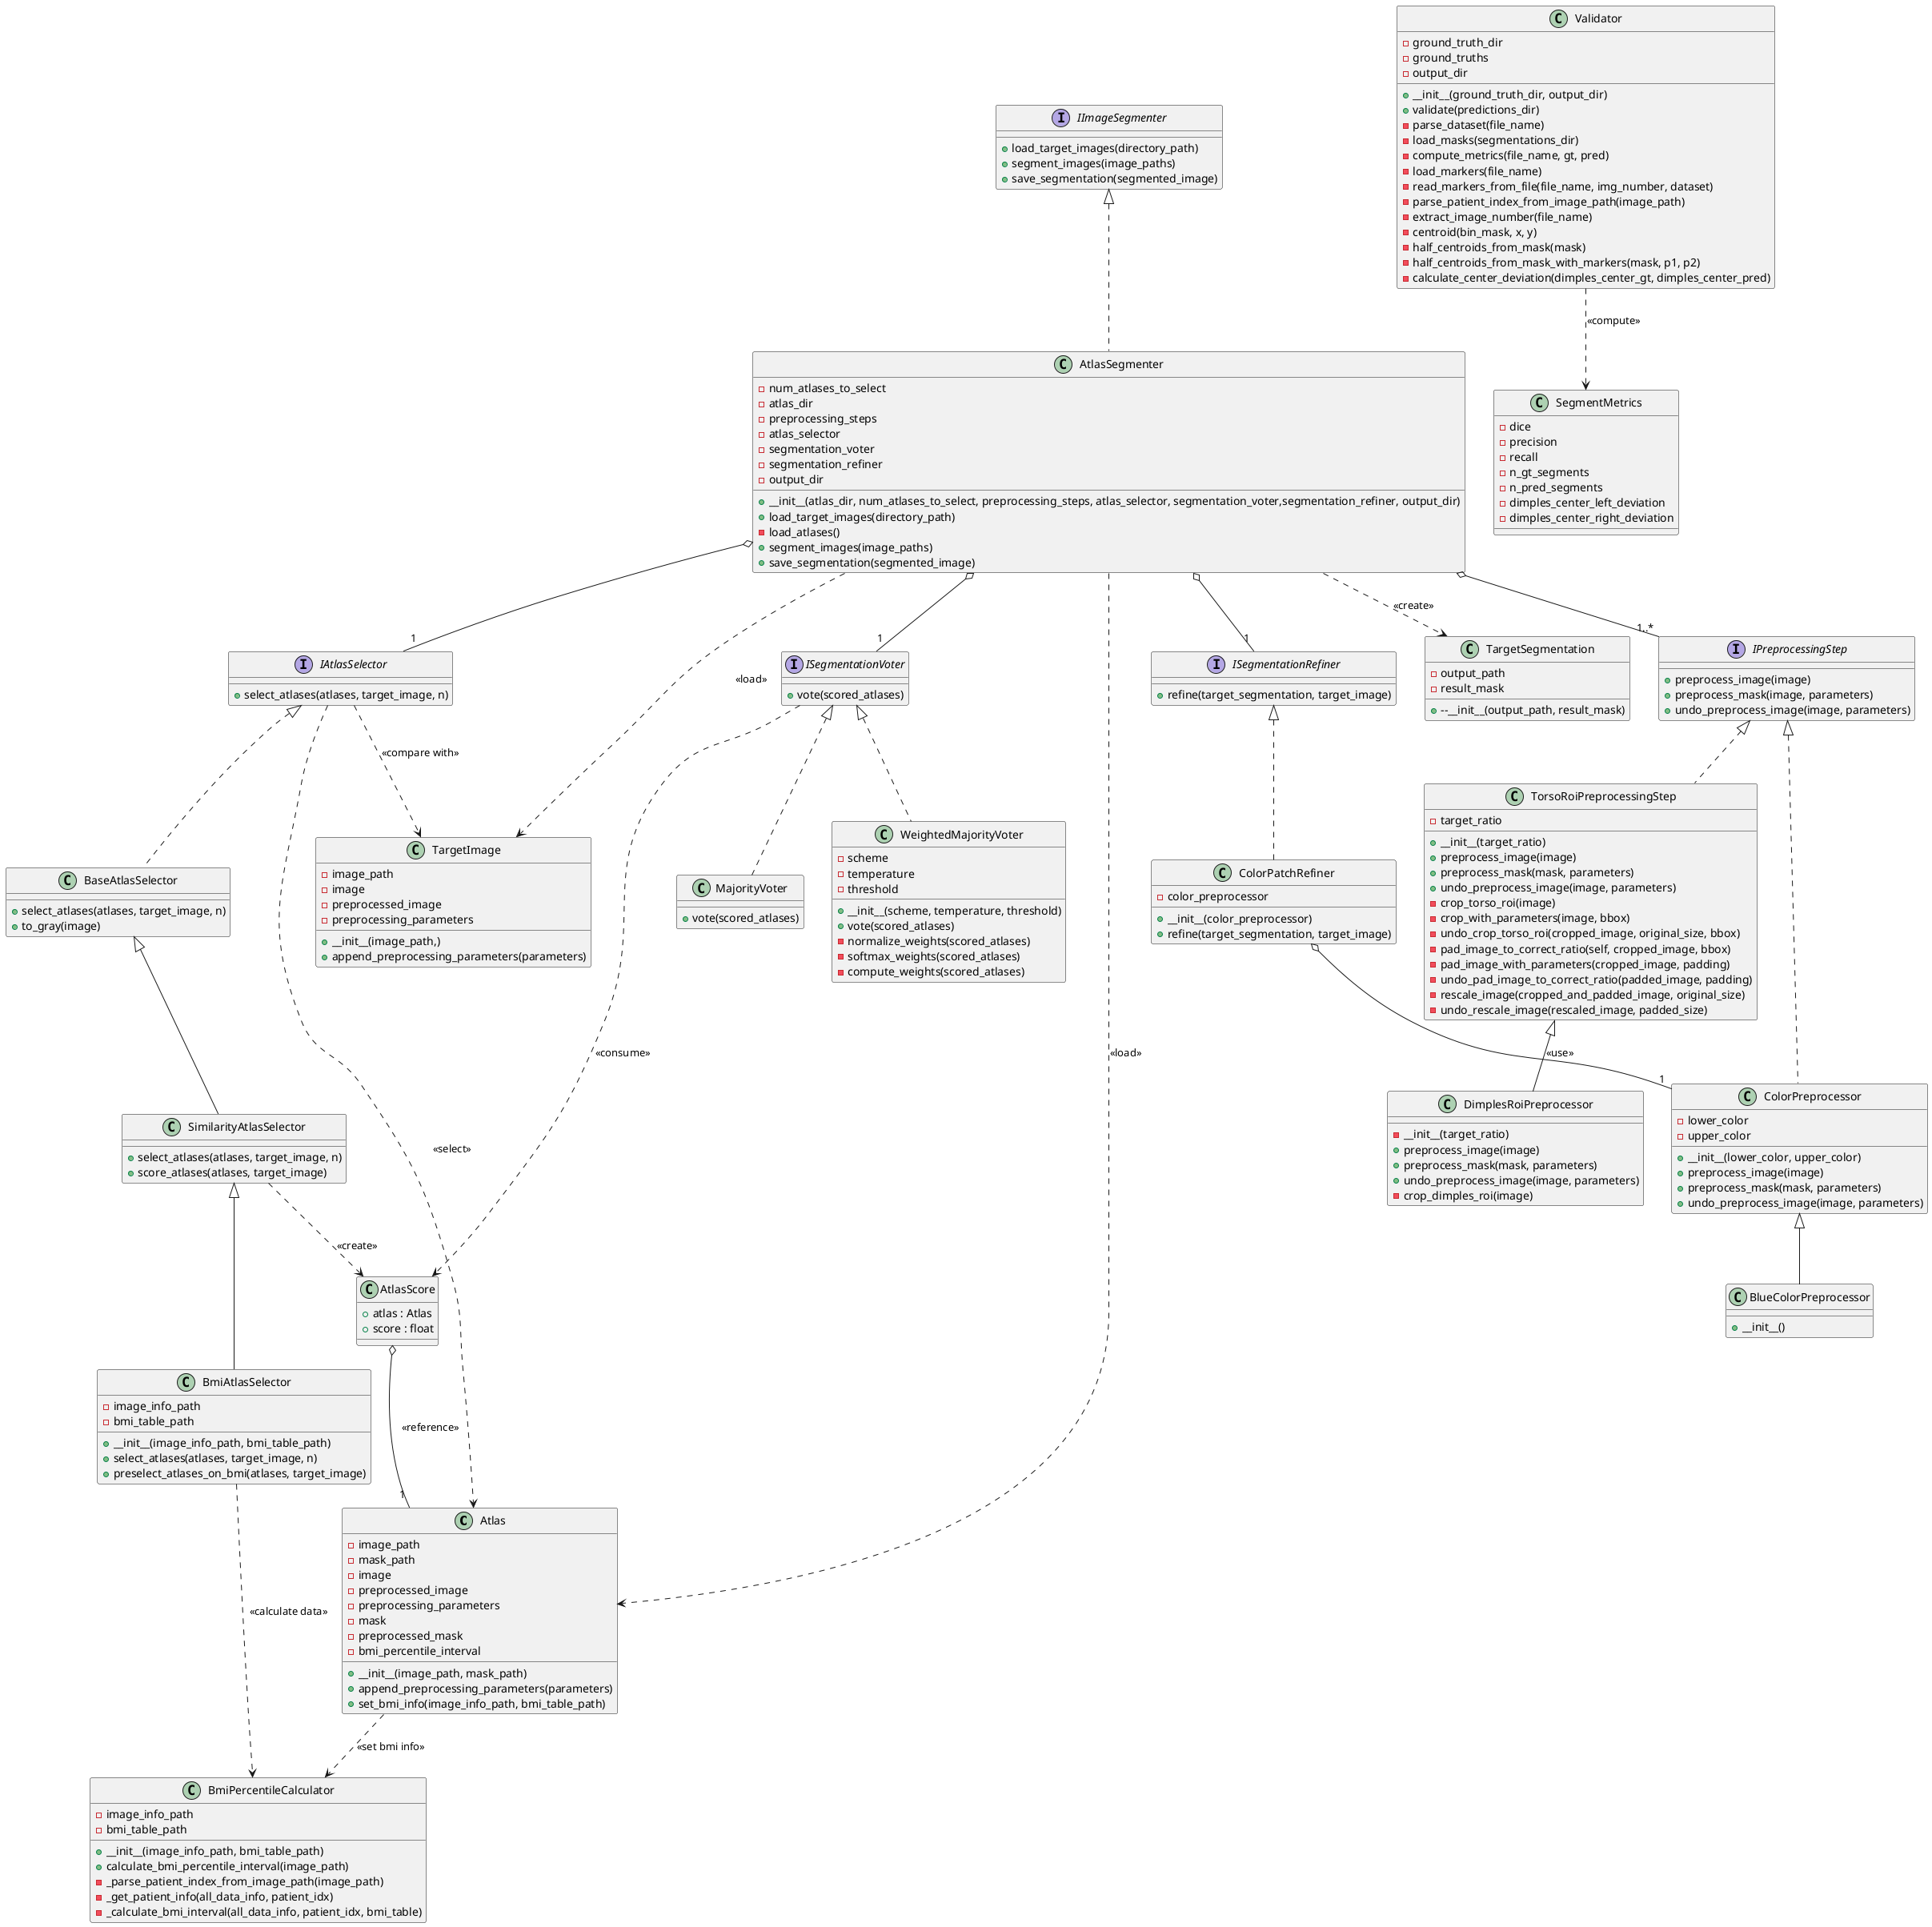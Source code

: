 @startuml
' https://plantuml.com/class-diagram
class Atlas {
    - image_path
    - mask_path
    - image
    - preprocessed_image
    - preprocessing_parameters
    - mask
    - preprocessed_mask
    - bmi_percentile_interval
    + __init__(image_path, mask_path)
    + append_preprocessing_parameters(parameters)
    + set_bmi_info(image_info_path, bmi_table_path)
}

interface IAtlasSelector {
    + select_atlases(atlases, target_image, n)
}

class BaseAtlasSelector {
    + select_atlases(atlases, target_image, n)
    + to_gray(image)
}

class SimilarityAtlasSelector {
    + select_atlases(atlases, target_image, n)
    + score_atlases(atlases, target_image)
}

class BmiAtlasSelector {
    - image_info_path
    - bmi_table_path
    + __init__(image_info_path, bmi_table_path)
    + select_atlases(atlases, target_image, n)
    + preselect_atlases_on_bmi(atlases, target_image)
}

interface ISegmentationVoter {
    + vote(scored_atlases)
}

class MajorityVoter {
    + vote(scored_atlases)
}

class WeightedMajorityVoter {
    - scheme
    - temperature
    - threshold
    + __init__(scheme, temperature, threshold)
    + vote(scored_atlases)
    - normalize_weights(scored_atlases)
    - softmax_weights(scored_atlases)
    - compute_weights(scored_atlases)
}

interface IPreprocessingStep {
    + preprocess_image(image)
    + preprocess_mask(image, parameters)
    + undo_preprocess_image(image, parameters)
}

class TorsoRoiPreprocessingStep {
    - target_ratio
    + __init__(target_ratio)
    + preprocess_image(image)
    + preprocess_mask(mask, parameters)
    + undo_preprocess_image(image, parameters)
    - crop_torso_roi(image)
    - crop_with_parameters(image, bbox)
    - undo_crop_torso_roi(cropped_image, original_size, bbox)
    - pad_image_to_correct_ratio(self, cropped_image, bbox)
    - pad_image_with_parameters(cropped_image, padding)
    - undo_pad_image_to_correct_ratio(padded_image, padding)
    - rescale_image(cropped_and_padded_image, original_size)
    - undo_rescale_image(rescaled_image, padded_size)
}

class DimplesRoiPreprocessor {
    - __init__(target_ratio)
    + preprocess_image(image)
    + preprocess_mask(mask, parameters)
    + undo_preprocess_image(image, parameters)
    - crop_dimples_roi(image)
}

class ColorPreprocessor {
    - lower_color
    - upper_color
    + __init__(lower_color, upper_color)
    + preprocess_image(image)
    + preprocess_mask(mask, parameters)
    + undo_preprocess_image(image, parameters)
}

class BlueColorPreprocessor {
    + __init__()
}

interface IImageSegmenter {
    + load_target_images(directory_path)
    + segment_images(image_paths)
    + save_segmentation(segmented_image)
}

class AtlasSegmenter {
    - num_atlases_to_select
    - atlas_dir
    - preprocessing_steps
    - atlas_selector
    - segmentation_voter
    - segmentation_refiner
    - output_dir
    + __init__(atlas_dir, num_atlases_to_select, preprocessing_steps, atlas_selector, segmentation_voter,segmentation_refiner, output_dir)
    + load_target_images(directory_path)
    - load_atlases()
    + segment_images(image_paths)
    + save_segmentation(segmented_image)
}

class TargetImage {
    - image_path
    - image
    - preprocessed_image
    - preprocessing_parameters
    + __init__(image_path,)
    + append_preprocessing_parameters(parameters)
}

class TargetSegmentation {
    - output_path
    - result_mask
    + --__init__(output_path, result_mask)
}


class AtlasScore {
    + atlas : Atlas
    + score : float
}

class BmiPercentileCalculator {
    - image_info_path
    - bmi_table_path
    + __init__(image_info_path, bmi_table_path)
    + calculate_bmi_percentile_interval(image_path)
    - _parse_patient_index_from_image_path(image_path)
    - _get_patient_info(all_data_info, patient_idx)
    - _calculate_bmi_interval(all_data_info, patient_idx, bmi_table)
}

interface ISegmentationRefiner {
    + refine(target_segmentation, target_image)
}

class ColorPatchRefiner {
    - color_preprocessor
    + __init__(color_preprocessor)
    + refine(target_segmentation, target_image)
}

class Validator {
    - ground_truth_dir
    - ground_truths
    - output_dir
    + __init__(ground_truth_dir, output_dir)
    + validate(predictions_dir)
    - parse_dataset(file_name)
    - load_masks(segmentations_dir)
    - compute_metrics(file_name, gt, pred)
    - load_markers(file_name)
    - read_markers_from_file(file_name, img_number, dataset)
    - parse_patient_index_from_image_path(image_path)
    - extract_image_number(file_name)
    - centroid(bin_mask, x, y)
    - half_centroids_from_mask(mask)
    - half_centroids_from_mask_with_markers(mask, p1, p2)
    - calculate_center_deviation(dimples_center_gt, dimples_center_pred)
}

class SegmentMetrics {
    - dice
    - precision
    - recall
    - n_gt_segments
    - n_pred_segments
    - dimples_center_left_deviation
    - dimples_center_right_deviation
}

IImageSegmenter <|.. AtlasSegmenter

AtlasSegmenter o-- "1..*" IPreprocessingStep
AtlasSegmenter o-- "1" IAtlasSelector
AtlasSegmenter o-- "1" ISegmentationVoter
AtlasSegmenter o-- "1" ISegmentationRefiner
AtlasSegmenter ..> Atlas : <<load>>
AtlasSegmenter ..> TargetImage : <<load>>
AtlasSegmenter ..> TargetSegmentation : <<create>>

IAtlasSelector <|.. BaseAtlasSelector
BaseAtlasSelector <|-- SimilarityAtlasSelector
SimilarityAtlasSelector <|-- BmiAtlasSelector

IAtlasSelector ..> Atlas : <<select>>
IAtlasSelector ..> TargetImage : <<compare with>>

SimilarityAtlasSelector ..> AtlasScore : <<create>>

BmiAtlasSelector ..> BmiPercentileCalculator : <<calculate data>>

IPreprocessingStep <|.. TorsoRoiPreprocessingStep
TorsoRoiPreprocessingStep <|-- DimplesRoiPreprocessor
IPreprocessingStep <|.. ColorPreprocessor
ColorPreprocessor <|-- BlueColorPreprocessor

ISegmentationVoter <|.. MajorityVoter
ISegmentationVoter <|.. WeightedMajorityVoter
ISegmentationVoter ..> AtlasScore : <<consume>>

ISegmentationRefiner <|.. ColorPatchRefiner

ColorPatchRefiner o-- "1" ColorPreprocessor : <<use>>

AtlasScore o-- "1" Atlas : <<reference>>

Atlas ..> BmiPercentileCalculator : <<set bmi info>>

Validator ..> SegmentMetrics : <<compute>>

@enduml

